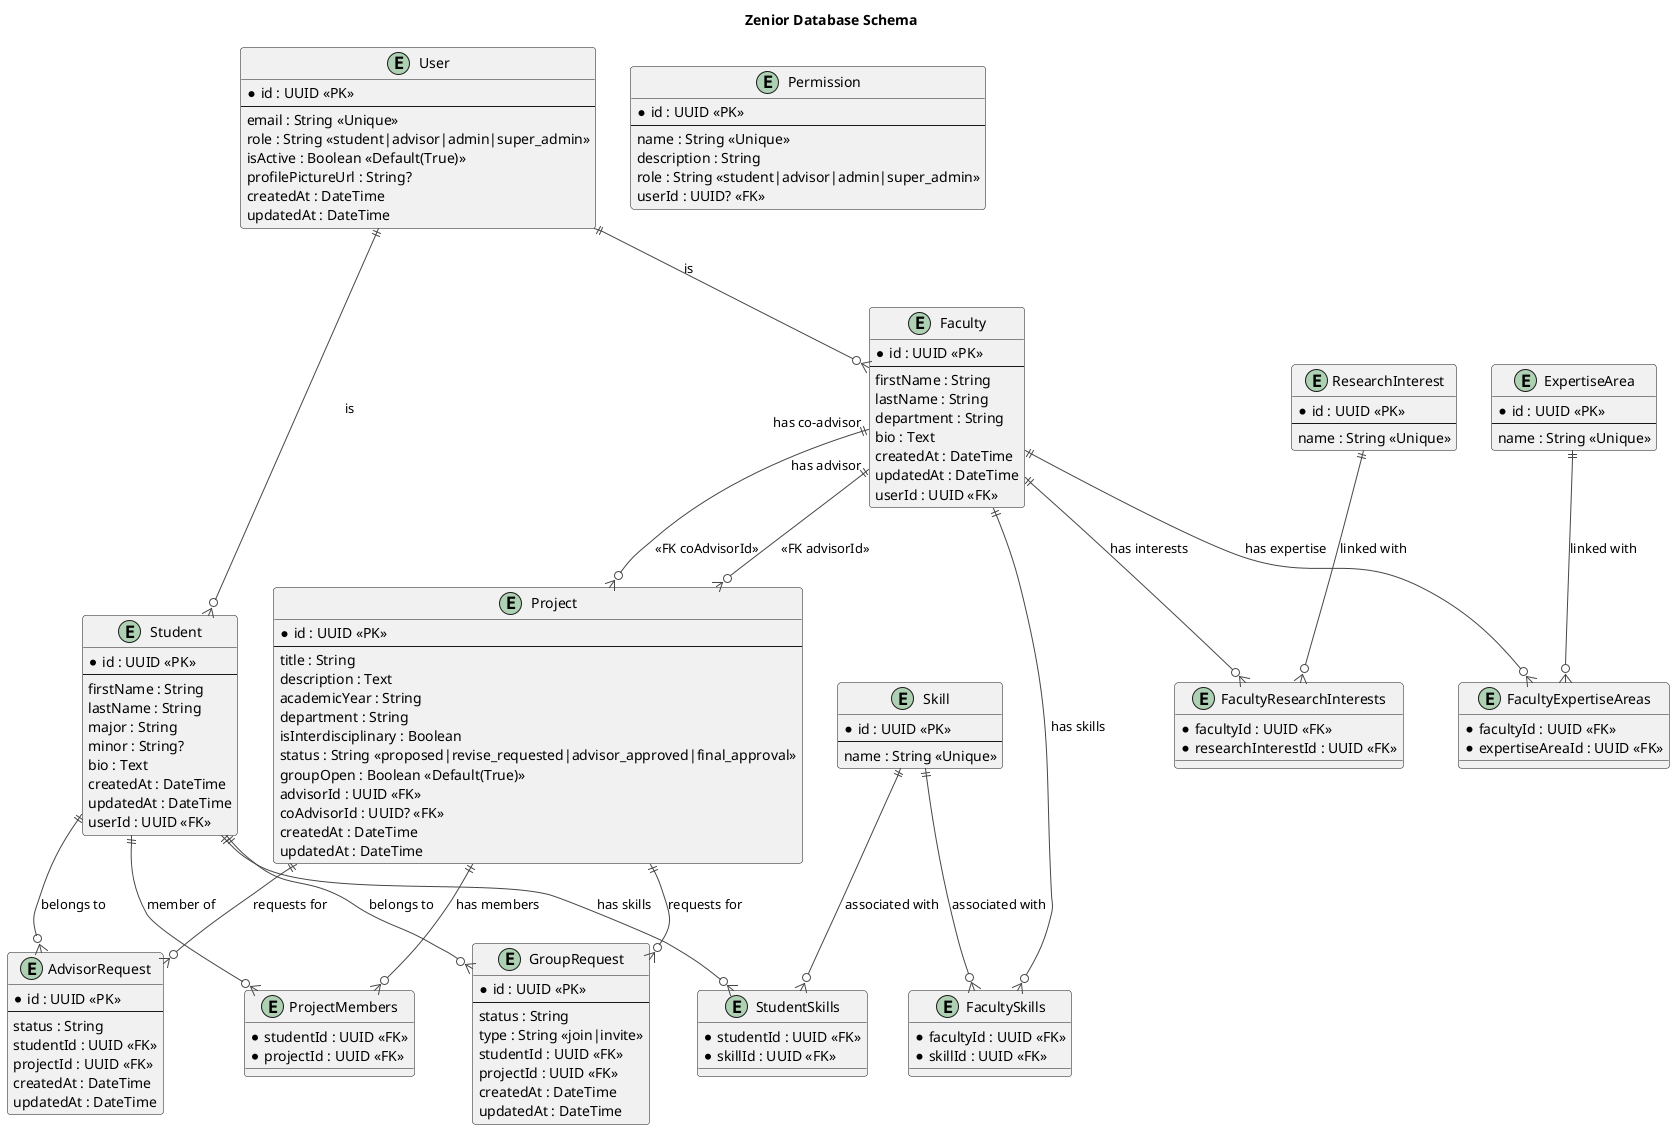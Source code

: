 @startuml schema
!theme vibrant
title Zenior Database Schema

' The schema meets the following normal forms:
'
' 1NF (First Normal Form):
' - All attributes are atomic; there are no repeating groups or arrays within the columns.
' - Each entity has a primary key, ensuring all rows are uniquely identifiable.
' 
' 2NF (Second Normal Form):
' - The schema is already in 1NF.
' - All non-key attributes depend entirely on the primary key of the table they belong to.
' - For example, in the `User` table, attributes like `email`, `role`, and `profilePictureUrl` depend on `User.id`.
' - In junction tables (e.g., `StudentSkills`), all non-key attributes depend on the composite primary key.
'
' 3NF (Third Normal Form):
' - The schema is already in 2NF.
' - There are no transitive dependencies; all attributes are directly dependent on the primary key.
' - For instance, in the `Project` table, `title`, `description`, and `status` depend only on `Project.id`.
' - No non-key attribute depends on another non-key attribute, ensuring the database is free from anomalies.

entity User {
  * id : UUID <<PK>>
  --
  email : String <<Unique>>
  role : String <<student|advisor|admin|super_admin>>
  isActive : Boolean <<Default(True)>>
  profilePictureUrl : String?
  createdAt : DateTime
  updatedAt : DateTime
}

entity Student {
  * id : UUID <<PK>>
  --
  firstName : String
  lastName : String
  major : String
  minor : String?
  bio : Text
  createdAt : DateTime
  updatedAt : DateTime
  userId : UUID <<FK>>
}

entity Faculty {
  * id : UUID <<PK>>
  --
  firstName : String
  lastName : String
  department : String
  bio : Text
  createdAt : DateTime
  updatedAt : DateTime
  userId : UUID <<FK>>
}

entity Project {
  * id : UUID <<PK>>
  --
  title : String
  description : Text
  academicYear : String
  department : String
  isInterdisciplinary : Boolean
  status : String <<proposed|revise_requested|advisor_approved|final_approval>>
  groupOpen : Boolean <<Default(True)>>
  advisorId : UUID <<FK>>
  coAdvisorId : UUID? <<FK>>
  createdAt : DateTime
  updatedAt : DateTime
}

entity Skill {
  * id : UUID <<PK>>
  --
  name : String <<Unique>>
}

entity Permission {
  * id : UUID <<PK>>
  --
  name : String <<Unique>>
  description : String
  role : String <<student|advisor|admin|super_admin>>
  userId : UUID? <<FK>>
}

entity AdvisorRequest {
  * id : UUID <<PK>>
  --
  status : String
  studentId : UUID <<FK>>
  projectId : UUID <<FK>>
  createdAt : DateTime
  updatedAt : DateTime
}

entity GroupRequest {
  * id : UUID <<PK>>
  --
  status : String
  type : String <<join|invite>>
  studentId : UUID <<FK>>
  projectId : UUID <<FK>>
  createdAt : DateTime
  updatedAt : DateTime
}

entity ProjectMembers {
  * studentId : UUID <<FK>>
  * projectId : UUID <<FK>>
}

entity StudentSkills {
  * studentId : UUID <<FK>>
  * skillId : UUID <<FK>>
}

entity FacultySkills {
  * facultyId : UUID <<FK>>
  * skillId : UUID <<FK>>
}

entity ResearchInterest {
  * id : UUID <<PK>>
  --
  name : String <<Unique>>
}

entity ExpertiseArea {
  * id : UUID <<PK>>
  --
  name : String <<Unique>>
}

entity FacultyResearchInterests {
  * facultyId : UUID <<FK>>
  * researchInterestId : UUID <<FK>>
}

entity FacultyExpertiseAreas {
  * facultyId : UUID <<FK>>
  * expertiseAreaId : UUID <<FK>>
}


User ||--o{ Student : "is"
User ||--o{ Faculty : "is"

Skill ||--o{ StudentSkills : "associated with"
Student ||--o{ StudentSkills : "has skills"
Skill ||--o{ FacultySkills : "associated with"
Faculty ||--o{ FacultySkills : "has skills"

Student ||--o{ ProjectMembers : "member of"
Project ||--o{ ProjectMembers : "has members"

Student ||--o{ AdvisorRequest : "belongs to"
Project ||--o{ AdvisorRequest : "requests for"

Student ||--o{ GroupRequest : "belongs to"
Project ||--o{ GroupRequest : "requests for"

Faculty ||--o{ Project : "has advisor" <<FK advisorId>>
Faculty ||--o{ Project : "has co-advisor" <<FK coAdvisorId>>

Faculty ||--o{ FacultyResearchInterests : "has interests"
ResearchInterest ||--o{ FacultyResearchInterests : "linked with"

Faculty ||--o{ FacultyExpertiseAreas : "has expertise"
ExpertiseArea ||--o{ FacultyExpertiseAreas : "linked with"
@enduml